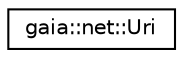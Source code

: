 digraph G
{
  edge [fontname="Helvetica",fontsize="10",labelfontname="Helvetica",labelfontsize="10"];
  node [fontname="Helvetica",fontsize="10",shape=record];
  rankdir=LR;
  Node1 [label="gaia::net::Uri",height=0.2,width=0.4,color="black", fillcolor="white", style="filled",URL="$d0/dcf/classgaia_1_1net_1_1_uri.html",tooltip="Immutable URI reference."];
}
